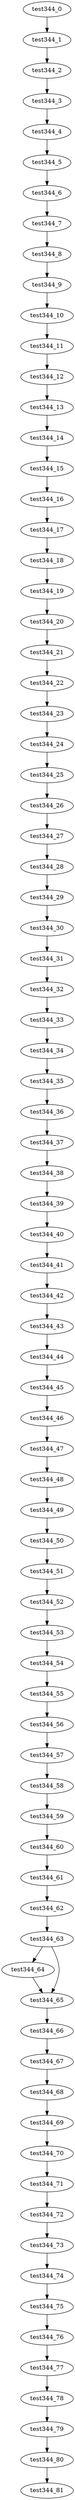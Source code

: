 digraph G {
test344_0->test344_1;
test344_1->test344_2;
test344_2->test344_3;
test344_3->test344_4;
test344_4->test344_5;
test344_5->test344_6;
test344_6->test344_7;
test344_7->test344_8;
test344_8->test344_9;
test344_9->test344_10;
test344_10->test344_11;
test344_11->test344_12;
test344_12->test344_13;
test344_13->test344_14;
test344_14->test344_15;
test344_15->test344_16;
test344_16->test344_17;
test344_17->test344_18;
test344_18->test344_19;
test344_19->test344_20;
test344_20->test344_21;
test344_21->test344_22;
test344_22->test344_23;
test344_23->test344_24;
test344_24->test344_25;
test344_25->test344_26;
test344_26->test344_27;
test344_27->test344_28;
test344_28->test344_29;
test344_29->test344_30;
test344_30->test344_31;
test344_31->test344_32;
test344_32->test344_33;
test344_33->test344_34;
test344_34->test344_35;
test344_35->test344_36;
test344_36->test344_37;
test344_37->test344_38;
test344_38->test344_39;
test344_39->test344_40;
test344_40->test344_41;
test344_41->test344_42;
test344_42->test344_43;
test344_43->test344_44;
test344_44->test344_45;
test344_45->test344_46;
test344_46->test344_47;
test344_47->test344_48;
test344_48->test344_49;
test344_49->test344_50;
test344_50->test344_51;
test344_51->test344_52;
test344_52->test344_53;
test344_53->test344_54;
test344_54->test344_55;
test344_55->test344_56;
test344_56->test344_57;
test344_57->test344_58;
test344_58->test344_59;
test344_59->test344_60;
test344_60->test344_61;
test344_61->test344_62;
test344_62->test344_63;
test344_63->test344_64;
test344_63->test344_65;
test344_64->test344_65;
test344_65->test344_66;
test344_66->test344_67;
test344_67->test344_68;
test344_68->test344_69;
test344_69->test344_70;
test344_70->test344_71;
test344_71->test344_72;
test344_72->test344_73;
test344_73->test344_74;
test344_74->test344_75;
test344_75->test344_76;
test344_76->test344_77;
test344_77->test344_78;
test344_78->test344_79;
test344_79->test344_80;
test344_80->test344_81;

}
